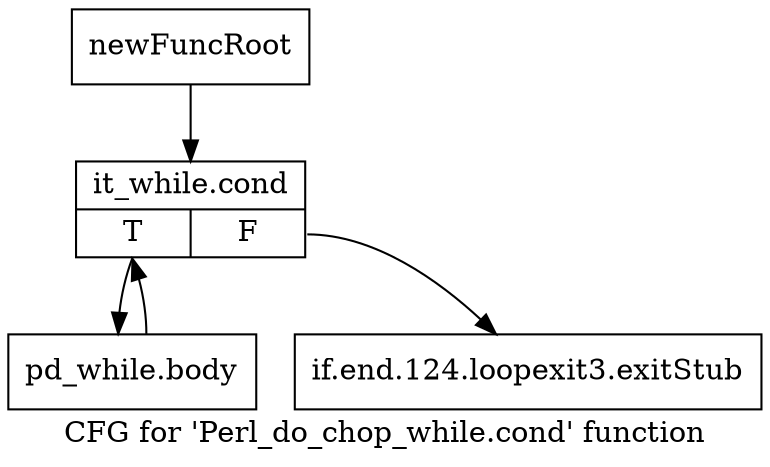 digraph "CFG for 'Perl_do_chop_while.cond' function" {
	label="CFG for 'Perl_do_chop_while.cond' function";

	Node0x4af4fa0 [shape=record,label="{newFuncRoot}"];
	Node0x4af4fa0 -> Node0x4afdf00;
	Node0x4afdeb0 [shape=record,label="{if.end.124.loopexit3.exitStub}"];
	Node0x4afdf00 [shape=record,label="{it_while.cond|{<s0>T|<s1>F}}"];
	Node0x4afdf00:s0 -> Node0x4afdf50;
	Node0x4afdf00:s1 -> Node0x4afdeb0;
	Node0x4afdf50 [shape=record,label="{pd_while.body}"];
	Node0x4afdf50 -> Node0x4afdf00;
}
